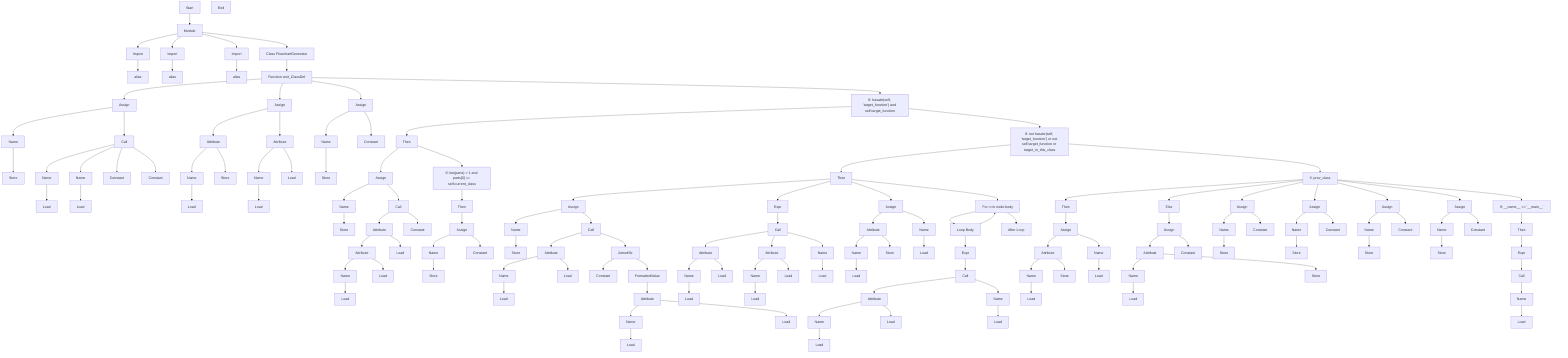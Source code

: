 flowchart TD
Start["Start"]
node1["Module"]
Start --> node1
node2["Import"]
node1 --> node2
node3["alias"]
node2 --> node3
node4["Import"]
node1 --> node4
node5["alias"]
node4 --> node5
node6["Import"]
node1 --> node6
node7["alias"]
node6 --> node7
node8["Class FlowchartGenerator"]
node1 --> node8
node9["Function visit_ClassDef"]
node8 --> node9
node10["Assign"]
node9 --> node10
node11["Name"]
node10 --> node11
node12["Store"]
node11 --> node12
node13["Call"]
node10 --> node13
node14["Name"]
node13 --> node14
node15["Load"]
node14 --> node15
node16["Name"]
node13 --> node16
node17["Load"]
node16 --> node17
node18["Constant"]
node13 --> node18
node19["Constant"]
node13 --> node19
node20["Assign"]
node9 --> node20
node21["Attribute"]
node20 --> node21
node22["Name"]
node21 --> node22
node23["Load"]
node22 --> node23
node24["Store"]
node21 --> node24
node25["Attribute"]
node20 --> node25
node26["Name"]
node25 --> node26
node27["Load"]
node26 --> node27
node28["Load"]
node25 --> node28
node29["Assign"]
node9 --> node29
node30["Name"]
node29 --> node30
node31["Store"]
node30 --> node31
node32["Constant"]
node29 --> node32
node33["If: hasattr(self, 'target_function') and self.target_function"]
node9 --> node33
node34["Then"]
node33 --> node34
node35["Assign"]
node34 --> node35
node36["Name"]
node35 --> node36
node37["Store"]
node36 --> node37
node38["Call"]
node35 --> node38
node39["Attribute"]
node38 --> node39
node40["Attribute"]
node39 --> node40
node41["Name"]
node40 --> node41
node42["Load"]
node41 --> node42
node43["Load"]
node40 --> node43
node44["Load"]
node39 --> node44
node45["Constant"]
node38 --> node45
node46["If: len(parts) > 1 and parts[0] == self.current_class"]
node34 --> node46
node47["Then"]
node46 --> node47
node48["Assign"]
node47 --> node48
node49["Name"]
node48 --> node49
node50["Store"]
node49 --> node50
node51["Constant"]
node48 --> node51
node52["If: not hasattr(self, 'target_function') or not self.target_function or target_in_this_class"]
node33 --> node52
node53["Then"]
node52 --> node53
node54["Assign"]
node53 --> node54
node55["Name"]
node54 --> node55
node56["Store"]
node55 --> node56
node57["Call"]
node54 --> node57
node58["Attribute"]
node57 --> node58
node59["Name"]
node58 --> node59
node60["Load"]
node59 --> node60
node61["Load"]
node58 --> node61
node62["JoinedStr"]
node57 --> node62
node63["Constant"]
node62 --> node63
node64["FormattedValue"]
node62 --> node64
node65["Attribute"]
node64 --> node65
node66["Name"]
node65 --> node66
node67["Load"]
node66 --> node67
node68["Load"]
node65 --> node68
node69["Expr"]
node53 --> node69
node70["Call"]
node69 --> node70
node71["Attribute"]
node70 --> node71
node72["Name"]
node71 --> node72
node73["Load"]
node72 --> node73
node74["Load"]
node71 --> node74
node75["Attribute"]
node70 --> node75
node76["Name"]
node75 --> node76
node77["Load"]
node76 --> node77
node78["Load"]
node75 --> node78
node79["Name"]
node70 --> node79
node80["Load"]
node79 --> node80
node81["Assign"]
node53 --> node81
node82["Attribute"]
node81 --> node82
node83["Name"]
node82 --> node83
node84["Load"]
node83 --> node84
node85["Store"]
node82 --> node85
node86["Name"]
node81 --> node86
node87["Load"]
node86 --> node87
node88["For: n in node.body"]
node53 --> node88
node89["Loop Body"]
node88 --> node89
node90["After Loop"]
node91["Expr"]
node89 --> node91
node92["Call"]
node91 --> node92
node93["Attribute"]
node92 --> node93
node94["Name"]
node93 --> node94
node95["Load"]
node94 --> node95
node96["Load"]
node93 --> node96
node97["Name"]
node92 --> node97
node98["Load"]
node97 --> node98
node89 --> node88
node88 --> node90
node99["If: prev_class"]
node52 --> node99
node100["Then"]
node99 --> node100
node101["Assign"]
node100 --> node101
node102["Attribute"]
node101 --> node102
node103["Name"]
node102 --> node103
node104["Load"]
node103 --> node104
node105["Store"]
node102 --> node105
node106["Name"]
node101 --> node106
node107["Load"]
node106 --> node107
node108["Else"]
node99 --> node108
node109["Assign"]
node108 --> node109
node110["Attribute"]
node109 --> node110
node111["Name"]
node110 --> node111
node112["Load"]
node111 --> node112
node113["Store"]
node110 --> node113
node114["Constant"]
node109 --> node114
node115["Assign"]
node99 --> node115
node116["Name"]
node115 --> node116
node117["Store"]
node116 --> node117
node118["Constant"]
node115 --> node118
node119["Assign"]
node99 --> node119
node120["Name"]
node119 --> node120
node121["Store"]
node120 --> node121
node122["Constant"]
node119 --> node122
node123["Assign"]
node99 --> node123
node124["Name"]
node123 --> node124
node125["Store"]
node124 --> node125
node126["Constant"]
node123 --> node126
node127["Assign"]
node99 --> node127
node128["Name"]
node127 --> node128
node129["Store"]
node128 --> node129
node130["Constant"]
node127 --> node130
node131["If: __name__ == '__main__'"]
node99 --> node131
node132["Then"]
node131 --> node132
node133["Expr"]
node132 --> node133
node134["Call"]
node133 --> node134
node135["Name"]
node134 --> node135
node136["Load"]
node135 --> node136
End["End"]